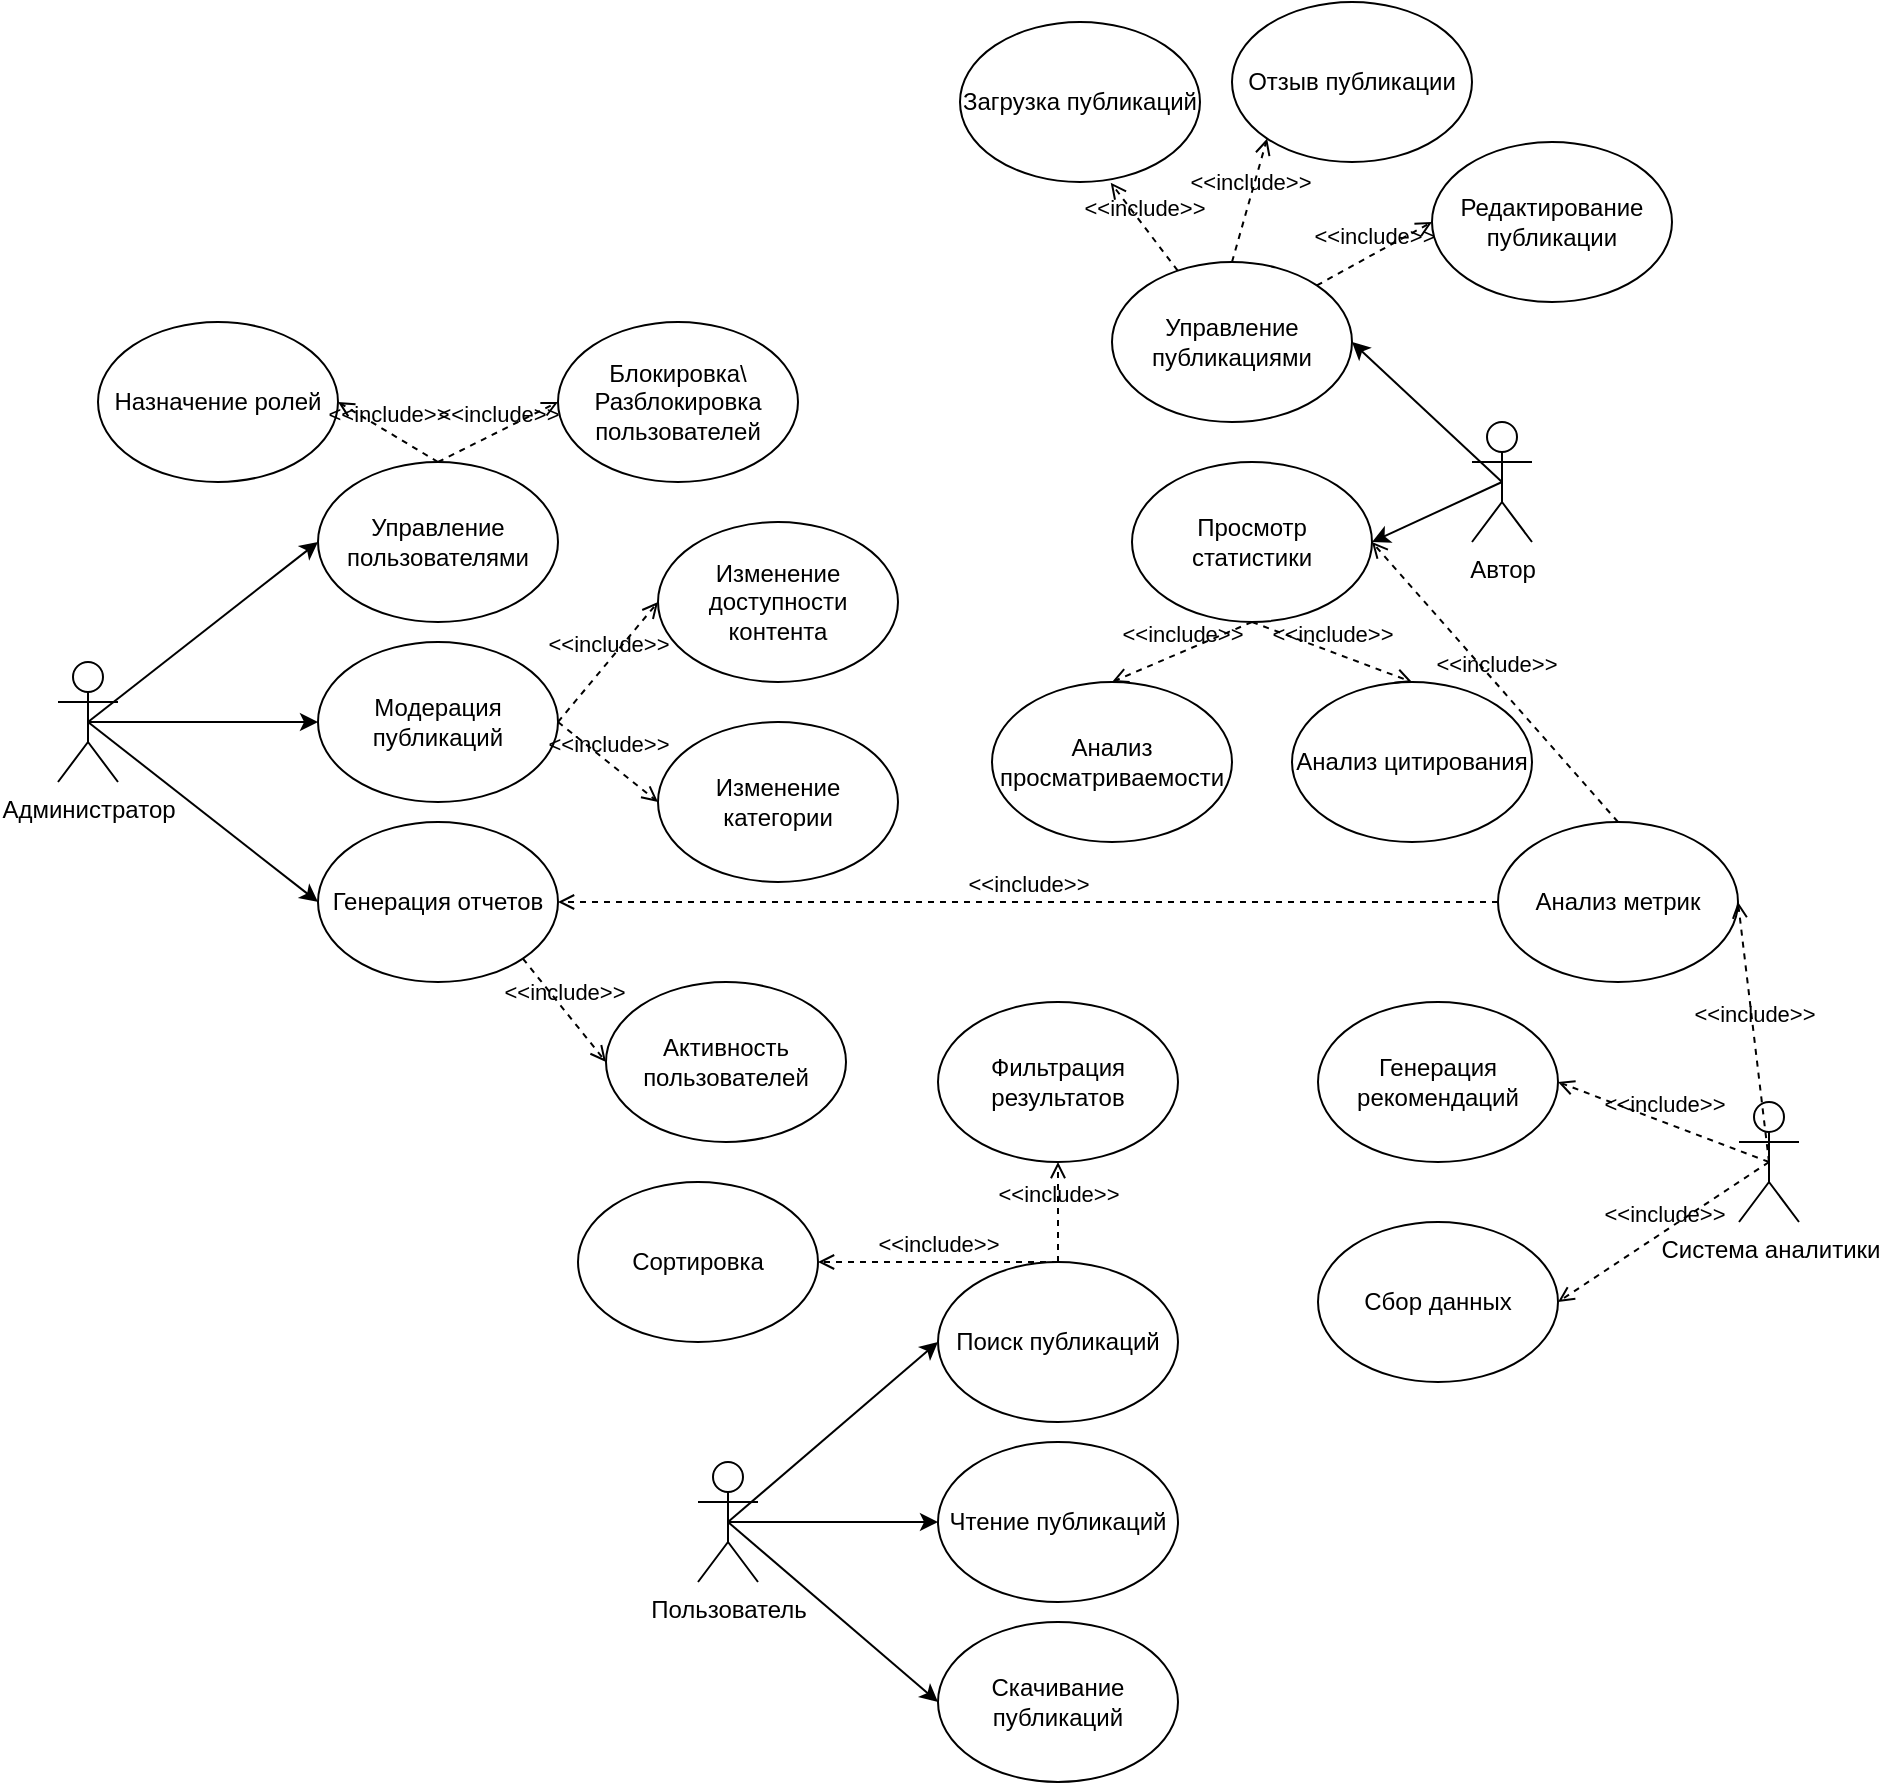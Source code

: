<mxfile version="26.1.3">
  <diagram id="hSurJBUjhXhQh9Uf715d" name="Страница — 1">
    <mxGraphModel dx="1961" dy="1758" grid="1" gridSize="10" guides="1" tooltips="1" connect="1" arrows="1" fold="1" page="1" pageScale="1" pageWidth="827" pageHeight="1169" math="0" shadow="0">
      <root>
        <mxCell id="0" />
        <mxCell id="1" parent="0" />
        <mxCell id="invz6qDNmd_Pc3l4Sm9H-8" style="rounded=0;orthogonalLoop=1;jettySize=auto;html=1;exitX=0.5;exitY=0.5;exitDx=0;exitDy=0;exitPerimeter=0;entryX=0;entryY=0.5;entryDx=0;entryDy=0;" edge="1" parent="1" source="invz6qDNmd_Pc3l4Sm9H-1" target="invz6qDNmd_Pc3l4Sm9H-5">
          <mxGeometry relative="1" as="geometry" />
        </mxCell>
        <mxCell id="invz6qDNmd_Pc3l4Sm9H-9" style="rounded=0;orthogonalLoop=1;jettySize=auto;html=1;exitX=0.5;exitY=0.5;exitDx=0;exitDy=0;exitPerimeter=0;" edge="1" parent="1" source="invz6qDNmd_Pc3l4Sm9H-1" target="invz6qDNmd_Pc3l4Sm9H-6">
          <mxGeometry relative="1" as="geometry" />
        </mxCell>
        <mxCell id="invz6qDNmd_Pc3l4Sm9H-10" style="rounded=0;orthogonalLoop=1;jettySize=auto;html=1;exitX=0.5;exitY=0.5;exitDx=0;exitDy=0;exitPerimeter=0;entryX=0;entryY=0.5;entryDx=0;entryDy=0;" edge="1" parent="1" source="invz6qDNmd_Pc3l4Sm9H-1" target="invz6qDNmd_Pc3l4Sm9H-7">
          <mxGeometry relative="1" as="geometry" />
        </mxCell>
        <mxCell id="invz6qDNmd_Pc3l4Sm9H-1" value="Пользователь" style="shape=umlActor;verticalLabelPosition=bottom;verticalAlign=top;html=1;outlineConnect=0;" vertex="1" parent="1">
          <mxGeometry x="340" y="550" width="30" height="60" as="geometry" />
        </mxCell>
        <mxCell id="invz6qDNmd_Pc3l4Sm9H-15" style="rounded=0;orthogonalLoop=1;jettySize=auto;html=1;exitX=0.5;exitY=0.5;exitDx=0;exitDy=0;exitPerimeter=0;entryX=1;entryY=0.5;entryDx=0;entryDy=0;" edge="1" parent="1" source="invz6qDNmd_Pc3l4Sm9H-2" target="invz6qDNmd_Pc3l4Sm9H-12">
          <mxGeometry relative="1" as="geometry" />
        </mxCell>
        <mxCell id="invz6qDNmd_Pc3l4Sm9H-16" style="rounded=0;orthogonalLoop=1;jettySize=auto;html=1;exitX=0.5;exitY=0.5;exitDx=0;exitDy=0;exitPerimeter=0;entryX=1;entryY=0.5;entryDx=0;entryDy=0;" edge="1" parent="1" source="invz6qDNmd_Pc3l4Sm9H-2" target="invz6qDNmd_Pc3l4Sm9H-13">
          <mxGeometry relative="1" as="geometry" />
        </mxCell>
        <mxCell id="invz6qDNmd_Pc3l4Sm9H-2" value="Автор" style="shape=umlActor;verticalLabelPosition=bottom;verticalAlign=top;html=1;outlineConnect=0;" vertex="1" parent="1">
          <mxGeometry x="727" y="30" width="30" height="60" as="geometry" />
        </mxCell>
        <mxCell id="invz6qDNmd_Pc3l4Sm9H-20" style="rounded=0;orthogonalLoop=1;jettySize=auto;html=1;exitX=0.5;exitY=0.5;exitDx=0;exitDy=0;exitPerimeter=0;entryX=0;entryY=0.5;entryDx=0;entryDy=0;" edge="1" parent="1" source="invz6qDNmd_Pc3l4Sm9H-3" target="invz6qDNmd_Pc3l4Sm9H-17">
          <mxGeometry relative="1" as="geometry" />
        </mxCell>
        <mxCell id="invz6qDNmd_Pc3l4Sm9H-21" style="rounded=0;orthogonalLoop=1;jettySize=auto;html=1;exitX=0.5;exitY=0.5;exitDx=0;exitDy=0;exitPerimeter=0;entryX=0;entryY=0.5;entryDx=0;entryDy=0;" edge="1" parent="1" source="invz6qDNmd_Pc3l4Sm9H-3" target="invz6qDNmd_Pc3l4Sm9H-18">
          <mxGeometry relative="1" as="geometry" />
        </mxCell>
        <mxCell id="invz6qDNmd_Pc3l4Sm9H-22" style="rounded=0;orthogonalLoop=1;jettySize=auto;html=1;exitX=0.5;exitY=0.5;exitDx=0;exitDy=0;exitPerimeter=0;entryX=0;entryY=0.5;entryDx=0;entryDy=0;" edge="1" parent="1" source="invz6qDNmd_Pc3l4Sm9H-3" target="invz6qDNmd_Pc3l4Sm9H-19">
          <mxGeometry relative="1" as="geometry" />
        </mxCell>
        <mxCell id="invz6qDNmd_Pc3l4Sm9H-3" value="Администратор" style="shape=umlActor;verticalLabelPosition=bottom;verticalAlign=top;html=1;outlineConnect=0;" vertex="1" parent="1">
          <mxGeometry x="20" y="150" width="30" height="60" as="geometry" />
        </mxCell>
        <mxCell id="invz6qDNmd_Pc3l4Sm9H-4" value="Система аналитики" style="shape=umlActor;verticalLabelPosition=bottom;verticalAlign=top;html=1;outlineConnect=0;" vertex="1" parent="1">
          <mxGeometry x="860.5" y="370" width="30" height="60" as="geometry" />
        </mxCell>
        <mxCell id="invz6qDNmd_Pc3l4Sm9H-5" value="Поиск публикаций" style="ellipse;whiteSpace=wrap;html=1;" vertex="1" parent="1">
          <mxGeometry x="460" y="450" width="120" height="80" as="geometry" />
        </mxCell>
        <mxCell id="invz6qDNmd_Pc3l4Sm9H-6" value="Чтение публикаций" style="ellipse;whiteSpace=wrap;html=1;" vertex="1" parent="1">
          <mxGeometry x="460" y="540" width="120" height="80" as="geometry" />
        </mxCell>
        <mxCell id="invz6qDNmd_Pc3l4Sm9H-7" value="Скачивание публикаций" style="ellipse;whiteSpace=wrap;html=1;" vertex="1" parent="1">
          <mxGeometry x="460" y="630" width="120" height="80" as="geometry" />
        </mxCell>
        <mxCell id="invz6qDNmd_Pc3l4Sm9H-11" value="Загрузка публикаций" style="ellipse;whiteSpace=wrap;html=1;" vertex="1" parent="1">
          <mxGeometry x="471" y="-170" width="120" height="80" as="geometry" />
        </mxCell>
        <mxCell id="invz6qDNmd_Pc3l4Sm9H-12" value="Управление публикациями" style="ellipse;whiteSpace=wrap;html=1;" vertex="1" parent="1">
          <mxGeometry x="547" y="-50" width="120" height="80" as="geometry" />
        </mxCell>
        <mxCell id="invz6qDNmd_Pc3l4Sm9H-13" value="Просмотр статистики" style="ellipse;whiteSpace=wrap;html=1;" vertex="1" parent="1">
          <mxGeometry x="557" y="50" width="120" height="80" as="geometry" />
        </mxCell>
        <mxCell id="invz6qDNmd_Pc3l4Sm9H-17" value="Управление пользователями" style="ellipse;whiteSpace=wrap;html=1;" vertex="1" parent="1">
          <mxGeometry x="150" y="50" width="120" height="80" as="geometry" />
        </mxCell>
        <mxCell id="invz6qDNmd_Pc3l4Sm9H-18" value="Модерация публикаций" style="ellipse;whiteSpace=wrap;html=1;" vertex="1" parent="1">
          <mxGeometry x="150" y="140" width="120" height="80" as="geometry" />
        </mxCell>
        <mxCell id="invz6qDNmd_Pc3l4Sm9H-19" value="Генерация отчетов" style="ellipse;whiteSpace=wrap;html=1;" vertex="1" parent="1">
          <mxGeometry x="150" y="230" width="120" height="80" as="geometry" />
        </mxCell>
        <mxCell id="invz6qDNmd_Pc3l4Sm9H-23" value="Фильтрация результатов" style="ellipse;whiteSpace=wrap;html=1;" vertex="1" parent="1">
          <mxGeometry x="460" y="320" width="120" height="80" as="geometry" />
        </mxCell>
        <mxCell id="invz6qDNmd_Pc3l4Sm9H-26" value="&amp;lt;&amp;lt;include&amp;gt;&amp;gt;" style="html=1;verticalAlign=bottom;labelBackgroundColor=none;endArrow=open;endFill=0;dashed=1;rounded=0;entryX=0.5;entryY=1;entryDx=0;entryDy=0;exitX=0.5;exitY=0;exitDx=0;exitDy=0;" edge="1" parent="1" source="invz6qDNmd_Pc3l4Sm9H-5" target="invz6qDNmd_Pc3l4Sm9H-23">
          <mxGeometry width="160" relative="1" as="geometry">
            <mxPoint x="470" y="430" as="sourcePoint" />
            <mxPoint x="630" y="430" as="targetPoint" />
          </mxGeometry>
        </mxCell>
        <mxCell id="invz6qDNmd_Pc3l4Sm9H-28" value="&amp;lt;&amp;lt;include&amp;gt;&amp;gt;" style="html=1;verticalAlign=bottom;labelBackgroundColor=none;endArrow=open;endFill=0;dashed=1;rounded=0;exitX=1;exitY=1;exitDx=0;exitDy=0;entryX=0;entryY=0.5;entryDx=0;entryDy=0;" edge="1" parent="1" source="invz6qDNmd_Pc3l4Sm9H-19" target="invz6qDNmd_Pc3l4Sm9H-55">
          <mxGeometry width="160" relative="1" as="geometry">
            <mxPoint x="240" y="240" as="sourcePoint" />
            <mxPoint x="299" y="320" as="targetPoint" />
          </mxGeometry>
        </mxCell>
        <mxCell id="invz6qDNmd_Pc3l4Sm9H-30" value="&amp;lt;&amp;lt;include&amp;gt;&amp;gt;" style="html=1;verticalAlign=bottom;labelBackgroundColor=none;endArrow=open;endFill=0;dashed=1;rounded=0;entryX=0.628;entryY=1.004;entryDx=0;entryDy=0;entryPerimeter=0;" edge="1" parent="1" source="invz6qDNmd_Pc3l4Sm9H-12" target="invz6qDNmd_Pc3l4Sm9H-11">
          <mxGeometry width="160" relative="1" as="geometry">
            <mxPoint x="407" as="sourcePoint" />
            <mxPoint x="567" as="targetPoint" />
          </mxGeometry>
        </mxCell>
        <mxCell id="invz6qDNmd_Pc3l4Sm9H-31" value="Отзыв публикации" style="ellipse;whiteSpace=wrap;html=1;" vertex="1" parent="1">
          <mxGeometry x="607" y="-180" width="120" height="80" as="geometry" />
        </mxCell>
        <mxCell id="invz6qDNmd_Pc3l4Sm9H-32" value="&amp;lt;&amp;lt;include&amp;gt;&amp;gt;" style="html=1;verticalAlign=bottom;labelBackgroundColor=none;endArrow=open;endFill=0;dashed=1;rounded=0;entryX=0;entryY=1;entryDx=0;entryDy=0;exitX=0.5;exitY=0;exitDx=0;exitDy=0;" edge="1" parent="1" source="invz6qDNmd_Pc3l4Sm9H-12" target="invz6qDNmd_Pc3l4Sm9H-31">
          <mxGeometry width="160" relative="1" as="geometry">
            <mxPoint x="517" y="-30" as="sourcePoint" />
            <mxPoint x="677" y="-30" as="targetPoint" />
          </mxGeometry>
        </mxCell>
        <mxCell id="invz6qDNmd_Pc3l4Sm9H-34" value="&amp;lt;&amp;lt;include&amp;gt;&amp;gt;" style="html=1;verticalAlign=bottom;labelBackgroundColor=none;endArrow=open;endFill=0;dashed=1;rounded=0;entryX=0;entryY=0.5;entryDx=0;entryDy=0;exitX=1;exitY=0;exitDx=0;exitDy=0;" edge="1" parent="1" source="invz6qDNmd_Pc3l4Sm9H-12" target="invz6qDNmd_Pc3l4Sm9H-35">
          <mxGeometry width="160" relative="1" as="geometry">
            <mxPoint x="517" y="-30" as="sourcePoint" />
            <mxPoint x="677" y="-30" as="targetPoint" />
          </mxGeometry>
        </mxCell>
        <mxCell id="invz6qDNmd_Pc3l4Sm9H-35" value="Редактирование публикации" style="ellipse;whiteSpace=wrap;html=1;" vertex="1" parent="1">
          <mxGeometry x="707" y="-110" width="120" height="80" as="geometry" />
        </mxCell>
        <mxCell id="invz6qDNmd_Pc3l4Sm9H-36" value="Анализ просматриваемости" style="ellipse;whiteSpace=wrap;html=1;" vertex="1" parent="1">
          <mxGeometry x="487" y="160" width="120" height="80" as="geometry" />
        </mxCell>
        <mxCell id="invz6qDNmd_Pc3l4Sm9H-37" value="Анализ цитирования" style="ellipse;whiteSpace=wrap;html=1;" vertex="1" parent="1">
          <mxGeometry x="637" y="160" width="120" height="80" as="geometry" />
        </mxCell>
        <mxCell id="invz6qDNmd_Pc3l4Sm9H-38" value="&amp;lt;&amp;lt;include&amp;gt;&amp;gt;" style="html=1;verticalAlign=bottom;labelBackgroundColor=none;endArrow=open;endFill=0;dashed=1;rounded=0;entryX=0.5;entryY=0;entryDx=0;entryDy=0;exitX=0.5;exitY=1;exitDx=0;exitDy=0;" edge="1" parent="1" source="invz6qDNmd_Pc3l4Sm9H-13" target="invz6qDNmd_Pc3l4Sm9H-36">
          <mxGeometry width="160" relative="1" as="geometry">
            <mxPoint x="517" y="120" as="sourcePoint" />
            <mxPoint x="677" y="120" as="targetPoint" />
          </mxGeometry>
        </mxCell>
        <mxCell id="invz6qDNmd_Pc3l4Sm9H-39" value="&amp;lt;&amp;lt;include&amp;gt;&amp;gt;" style="html=1;verticalAlign=bottom;labelBackgroundColor=none;endArrow=open;endFill=0;dashed=1;rounded=0;exitX=0.5;exitY=1;exitDx=0;exitDy=0;entryX=0.5;entryY=0;entryDx=0;entryDy=0;" edge="1" parent="1" source="invz6qDNmd_Pc3l4Sm9H-13" target="invz6qDNmd_Pc3l4Sm9H-37">
          <mxGeometry width="160" relative="1" as="geometry">
            <mxPoint x="517" y="120" as="sourcePoint" />
            <mxPoint x="677" y="120" as="targetPoint" />
          </mxGeometry>
        </mxCell>
        <mxCell id="invz6qDNmd_Pc3l4Sm9H-40" value="Назначение ролей" style="ellipse;whiteSpace=wrap;html=1;" vertex="1" parent="1">
          <mxGeometry x="40" y="-20" width="120" height="80" as="geometry" />
        </mxCell>
        <mxCell id="invz6qDNmd_Pc3l4Sm9H-41" value="Блокировка\ Разблокировка пользователей" style="ellipse;whiteSpace=wrap;html=1;" vertex="1" parent="1">
          <mxGeometry x="270" y="-20" width="120" height="80" as="geometry" />
        </mxCell>
        <mxCell id="invz6qDNmd_Pc3l4Sm9H-42" value="&amp;lt;&amp;lt;include&amp;gt;&amp;gt;" style="html=1;verticalAlign=bottom;labelBackgroundColor=none;endArrow=open;endFill=0;dashed=1;rounded=0;exitX=0.5;exitY=0;exitDx=0;exitDy=0;entryX=1;entryY=0.5;entryDx=0;entryDy=0;" edge="1" parent="1" source="invz6qDNmd_Pc3l4Sm9H-17" target="invz6qDNmd_Pc3l4Sm9H-40">
          <mxGeometry width="160" relative="1" as="geometry">
            <mxPoint x="320" y="70" as="sourcePoint" />
            <mxPoint x="480" y="70" as="targetPoint" />
          </mxGeometry>
        </mxCell>
        <mxCell id="invz6qDNmd_Pc3l4Sm9H-43" value="&amp;lt;&amp;lt;include&amp;gt;&amp;gt;" style="html=1;verticalAlign=bottom;labelBackgroundColor=none;endArrow=open;endFill=0;dashed=1;rounded=0;exitX=0.5;exitY=0;exitDx=0;exitDy=0;entryX=0;entryY=0.5;entryDx=0;entryDy=0;" edge="1" parent="1" source="invz6qDNmd_Pc3l4Sm9H-17" target="invz6qDNmd_Pc3l4Sm9H-41">
          <mxGeometry width="160" relative="1" as="geometry">
            <mxPoint x="320" y="70" as="sourcePoint" />
            <mxPoint x="480" y="70" as="targetPoint" />
          </mxGeometry>
        </mxCell>
        <mxCell id="invz6qDNmd_Pc3l4Sm9H-44" value="Изменение доступности контента" style="ellipse;whiteSpace=wrap;html=1;" vertex="1" parent="1">
          <mxGeometry x="320" y="80" width="120" height="80" as="geometry" />
        </mxCell>
        <mxCell id="invz6qDNmd_Pc3l4Sm9H-45" value="Изменение категории" style="ellipse;whiteSpace=wrap;html=1;" vertex="1" parent="1">
          <mxGeometry x="320" y="180" width="120" height="80" as="geometry" />
        </mxCell>
        <mxCell id="invz6qDNmd_Pc3l4Sm9H-46" value="&amp;lt;&amp;lt;include&amp;gt;&amp;gt;" style="html=1;verticalAlign=bottom;labelBackgroundColor=none;endArrow=open;endFill=0;dashed=1;rounded=0;exitX=1;exitY=0.5;exitDx=0;exitDy=0;entryX=0;entryY=0.5;entryDx=0;entryDy=0;" edge="1" parent="1" source="invz6qDNmd_Pc3l4Sm9H-18" target="invz6qDNmd_Pc3l4Sm9H-44">
          <mxGeometry width="160" relative="1" as="geometry">
            <mxPoint x="320" y="190" as="sourcePoint" />
            <mxPoint x="480" y="190" as="targetPoint" />
          </mxGeometry>
        </mxCell>
        <mxCell id="invz6qDNmd_Pc3l4Sm9H-47" value="&amp;lt;&amp;lt;include&amp;gt;&amp;gt;" style="html=1;verticalAlign=bottom;labelBackgroundColor=none;endArrow=open;endFill=0;dashed=1;rounded=0;exitX=1;exitY=0.5;exitDx=0;exitDy=0;entryX=0;entryY=0.5;entryDx=0;entryDy=0;" edge="1" parent="1" source="invz6qDNmd_Pc3l4Sm9H-18" target="invz6qDNmd_Pc3l4Sm9H-45">
          <mxGeometry width="160" relative="1" as="geometry">
            <mxPoint x="320" y="190" as="sourcePoint" />
            <mxPoint x="310" y="200" as="targetPoint" />
          </mxGeometry>
        </mxCell>
        <mxCell id="invz6qDNmd_Pc3l4Sm9H-48" value="Сбор данных" style="ellipse;whiteSpace=wrap;html=1;" vertex="1" parent="1">
          <mxGeometry x="650" y="430" width="120" height="80" as="geometry" />
        </mxCell>
        <mxCell id="invz6qDNmd_Pc3l4Sm9H-49" value="Генерация рекомендаций" style="ellipse;whiteSpace=wrap;html=1;" vertex="1" parent="1">
          <mxGeometry x="650" y="320" width="120" height="80" as="geometry" />
        </mxCell>
        <mxCell id="invz6qDNmd_Pc3l4Sm9H-50" value="Анализ метрик" style="ellipse;whiteSpace=wrap;html=1;" vertex="1" parent="1">
          <mxGeometry x="740" y="230" width="120" height="80" as="geometry" />
        </mxCell>
        <mxCell id="invz6qDNmd_Pc3l4Sm9H-51" value="&amp;lt;&amp;lt;include&amp;gt;&amp;gt;" style="html=1;verticalAlign=bottom;labelBackgroundColor=none;endArrow=open;endFill=0;dashed=1;rounded=0;exitX=0.5;exitY=0.5;exitDx=0;exitDy=0;exitPerimeter=0;entryX=1;entryY=0.5;entryDx=0;entryDy=0;" edge="1" parent="1" source="invz6qDNmd_Pc3l4Sm9H-4" target="invz6qDNmd_Pc3l4Sm9H-50">
          <mxGeometry width="160" relative="1" as="geometry">
            <mxPoint x="493.5" y="410" as="sourcePoint" />
            <mxPoint x="653.5" y="410" as="targetPoint" />
          </mxGeometry>
        </mxCell>
        <mxCell id="invz6qDNmd_Pc3l4Sm9H-52" value="&amp;lt;&amp;lt;include&amp;gt;&amp;gt;" style="html=1;verticalAlign=bottom;labelBackgroundColor=none;endArrow=open;endFill=0;dashed=1;rounded=0;exitX=0.5;exitY=0.5;exitDx=0;exitDy=0;exitPerimeter=0;entryX=1;entryY=0.5;entryDx=0;entryDy=0;" edge="1" parent="1" source="invz6qDNmd_Pc3l4Sm9H-4" target="invz6qDNmd_Pc3l4Sm9H-49">
          <mxGeometry width="160" relative="1" as="geometry">
            <mxPoint x="493.5" y="410" as="sourcePoint" />
            <mxPoint x="773.5" y="410" as="targetPoint" />
          </mxGeometry>
        </mxCell>
        <mxCell id="invz6qDNmd_Pc3l4Sm9H-53" value="&amp;lt;&amp;lt;include&amp;gt;&amp;gt;" style="html=1;verticalAlign=bottom;labelBackgroundColor=none;endArrow=open;endFill=0;dashed=1;rounded=0;exitX=0.5;exitY=0.5;exitDx=0;exitDy=0;exitPerimeter=0;entryX=1;entryY=0.5;entryDx=0;entryDy=0;" edge="1" parent="1" source="invz6qDNmd_Pc3l4Sm9H-4" target="invz6qDNmd_Pc3l4Sm9H-48">
          <mxGeometry width="160" relative="1" as="geometry">
            <mxPoint x="493.5" y="410" as="sourcePoint" />
            <mxPoint x="783.5" y="400" as="targetPoint" />
          </mxGeometry>
        </mxCell>
        <mxCell id="invz6qDNmd_Pc3l4Sm9H-55" value="Активность пользователей" style="ellipse;whiteSpace=wrap;html=1;" vertex="1" parent="1">
          <mxGeometry x="294" y="310" width="120" height="80" as="geometry" />
        </mxCell>
        <mxCell id="invz6qDNmd_Pc3l4Sm9H-57" value="Сортировка" style="ellipse;whiteSpace=wrap;html=1;" vertex="1" parent="1">
          <mxGeometry x="280" y="410" width="120" height="80" as="geometry" />
        </mxCell>
        <mxCell id="invz6qDNmd_Pc3l4Sm9H-58" value="&amp;lt;&amp;lt;include&amp;gt;&amp;gt;" style="html=1;verticalAlign=bottom;labelBackgroundColor=none;endArrow=open;endFill=0;dashed=1;rounded=0;entryX=1;entryY=0.5;entryDx=0;entryDy=0;exitX=0.5;exitY=0;exitDx=0;exitDy=0;" edge="1" parent="1" source="invz6qDNmd_Pc3l4Sm9H-5" target="invz6qDNmd_Pc3l4Sm9H-57">
          <mxGeometry width="160" relative="1" as="geometry">
            <mxPoint x="680" y="590" as="sourcePoint" />
            <mxPoint x="550" y="470" as="targetPoint" />
          </mxGeometry>
        </mxCell>
        <mxCell id="invz6qDNmd_Pc3l4Sm9H-59" value="&amp;lt;&amp;lt;include&amp;gt;&amp;gt;" style="html=1;verticalAlign=bottom;labelBackgroundColor=none;endArrow=open;endFill=0;dashed=1;rounded=0;exitX=0.5;exitY=0;exitDx=0;exitDy=0;entryX=1;entryY=0.5;entryDx=0;entryDy=0;" edge="1" parent="1" source="invz6qDNmd_Pc3l4Sm9H-50" target="invz6qDNmd_Pc3l4Sm9H-13">
          <mxGeometry width="160" relative="1" as="geometry">
            <mxPoint x="390" y="360" as="sourcePoint" />
            <mxPoint x="550" y="360" as="targetPoint" />
          </mxGeometry>
        </mxCell>
        <mxCell id="invz6qDNmd_Pc3l4Sm9H-60" value="&amp;lt;&amp;lt;include&amp;gt;&amp;gt;" style="html=1;verticalAlign=bottom;labelBackgroundColor=none;endArrow=open;endFill=0;dashed=1;rounded=0;exitX=0;exitY=0.5;exitDx=0;exitDy=0;entryX=1;entryY=0.5;entryDx=0;entryDy=0;" edge="1" parent="1" source="invz6qDNmd_Pc3l4Sm9H-50" target="invz6qDNmd_Pc3l4Sm9H-19">
          <mxGeometry width="160" relative="1" as="geometry">
            <mxPoint x="390" y="360" as="sourcePoint" />
            <mxPoint x="550" y="360" as="targetPoint" />
          </mxGeometry>
        </mxCell>
      </root>
    </mxGraphModel>
  </diagram>
</mxfile>
